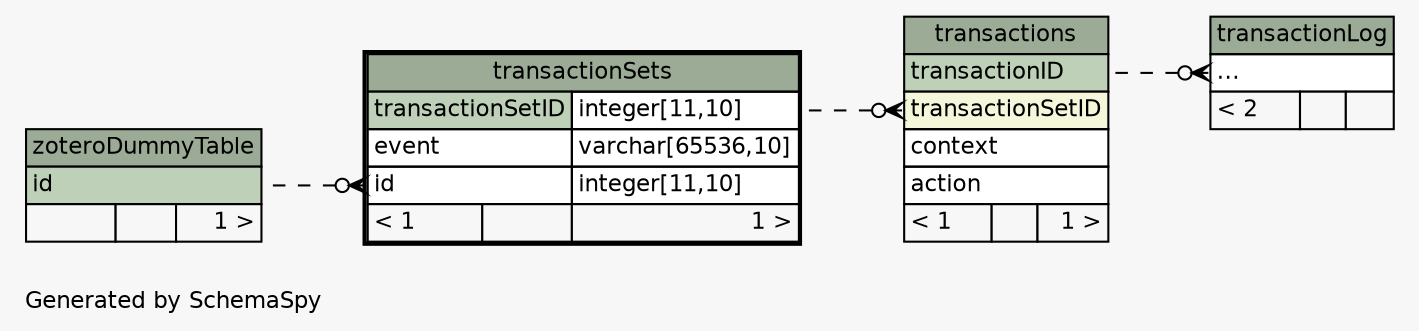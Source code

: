// dot 2.34.0 on Linux 3.11.6-1-ARCH
// SchemaSpy rev 590
digraph "impliedTwoDegreesRelationshipsDiagram" {
  graph [
    rankdir="RL"
    bgcolor="#f7f7f7"
    label="\nGenerated by SchemaSpy"
    labeljust="l"
    nodesep="0.18"
    ranksep="0.46"
    fontname="Helvetica"
    fontsize="11"
  ];
  node [
    fontname="Helvetica"
    fontsize="11"
    shape="plaintext"
  ];
  edge [
    arrowsize="0.8"
  ];
  "transactionLog":"elipses":w -> "transactions":"transactionID":e [arrowhead=none dir=back arrowtail=crowodot style=dashed];
  "transactions":"transactionSetID":w -> "transactionSets":"transactionSetID.type":e [arrowhead=none dir=back arrowtail=crowodot style=dashed];
  "transactionSets":"id":w -> "zoteroDummyTable":"id":e [arrowhead=none dir=back arrowtail=crowodot style=dashed];
  "transactionLog" [
    label=<
    <TABLE BORDER="0" CELLBORDER="1" CELLSPACING="0" BGCOLOR="#ffffff">
      <TR><TD COLSPAN="3" BGCOLOR="#9bab96" ALIGN="CENTER">transactionLog</TD></TR>
      <TR><TD PORT="elipses" COLSPAN="3" ALIGN="LEFT">...</TD></TR>
      <TR><TD ALIGN="LEFT" BGCOLOR="#f7f7f7">&lt; 2</TD><TD ALIGN="RIGHT" BGCOLOR="#f7f7f7">  </TD><TD ALIGN="RIGHT" BGCOLOR="#f7f7f7">  </TD></TR>
    </TABLE>>
    URL="transactionLog.html"
    tooltip="transactionLog"
  ];
  "transactions" [
    label=<
    <TABLE BORDER="0" CELLBORDER="1" CELLSPACING="0" BGCOLOR="#ffffff">
      <TR><TD COLSPAN="3" BGCOLOR="#9bab96" ALIGN="CENTER">transactions</TD></TR>
      <TR><TD PORT="transactionID" COLSPAN="3" BGCOLOR="#bed1b8" ALIGN="LEFT">transactionID</TD></TR>
      <TR><TD PORT="transactionSetID" COLSPAN="3" BGCOLOR="#f4f7da" ALIGN="LEFT">transactionSetID</TD></TR>
      <TR><TD PORT="context" COLSPAN="3" ALIGN="LEFT">context</TD></TR>
      <TR><TD PORT="action" COLSPAN="3" ALIGN="LEFT">action</TD></TR>
      <TR><TD ALIGN="LEFT" BGCOLOR="#f7f7f7">&lt; 1</TD><TD ALIGN="RIGHT" BGCOLOR="#f7f7f7">  </TD><TD ALIGN="RIGHT" BGCOLOR="#f7f7f7">1 &gt;</TD></TR>
    </TABLE>>
    URL="transactions.html"
    tooltip="transactions"
  ];
  "transactionSets" [
    label=<
    <TABLE BORDER="2" CELLBORDER="1" CELLSPACING="0" BGCOLOR="#ffffff">
      <TR><TD COLSPAN="3" BGCOLOR="#9bab96" ALIGN="CENTER">transactionSets</TD></TR>
      <TR><TD PORT="transactionSetID" COLSPAN="2" BGCOLOR="#bed1b8" ALIGN="LEFT">transactionSetID</TD><TD PORT="transactionSetID.type" ALIGN="LEFT">integer[11,10]</TD></TR>
      <TR><TD PORT="event" COLSPAN="2" ALIGN="LEFT">event</TD><TD PORT="event.type" ALIGN="LEFT">varchar[65536,10]</TD></TR>
      <TR><TD PORT="id" COLSPAN="2" ALIGN="LEFT">id</TD><TD PORT="id.type" ALIGN="LEFT">integer[11,10]</TD></TR>
      <TR><TD ALIGN="LEFT" BGCOLOR="#f7f7f7">&lt; 1</TD><TD ALIGN="RIGHT" BGCOLOR="#f7f7f7">  </TD><TD ALIGN="RIGHT" BGCOLOR="#f7f7f7">1 &gt;</TD></TR>
    </TABLE>>
    URL="transactionSets.html"
    tooltip="transactionSets"
  ];
  "zoteroDummyTable" [
    label=<
    <TABLE BORDER="0" CELLBORDER="1" CELLSPACING="0" BGCOLOR="#ffffff">
      <TR><TD COLSPAN="3" BGCOLOR="#9bab96" ALIGN="CENTER">zoteroDummyTable</TD></TR>
      <TR><TD PORT="id" COLSPAN="3" BGCOLOR="#bed1b8" ALIGN="LEFT">id</TD></TR>
      <TR><TD ALIGN="LEFT" BGCOLOR="#f7f7f7">  </TD><TD ALIGN="RIGHT" BGCOLOR="#f7f7f7">  </TD><TD ALIGN="RIGHT" BGCOLOR="#f7f7f7">1 &gt;</TD></TR>
    </TABLE>>
    URL="zoteroDummyTable.html"
    tooltip="zoteroDummyTable"
  ];
}
